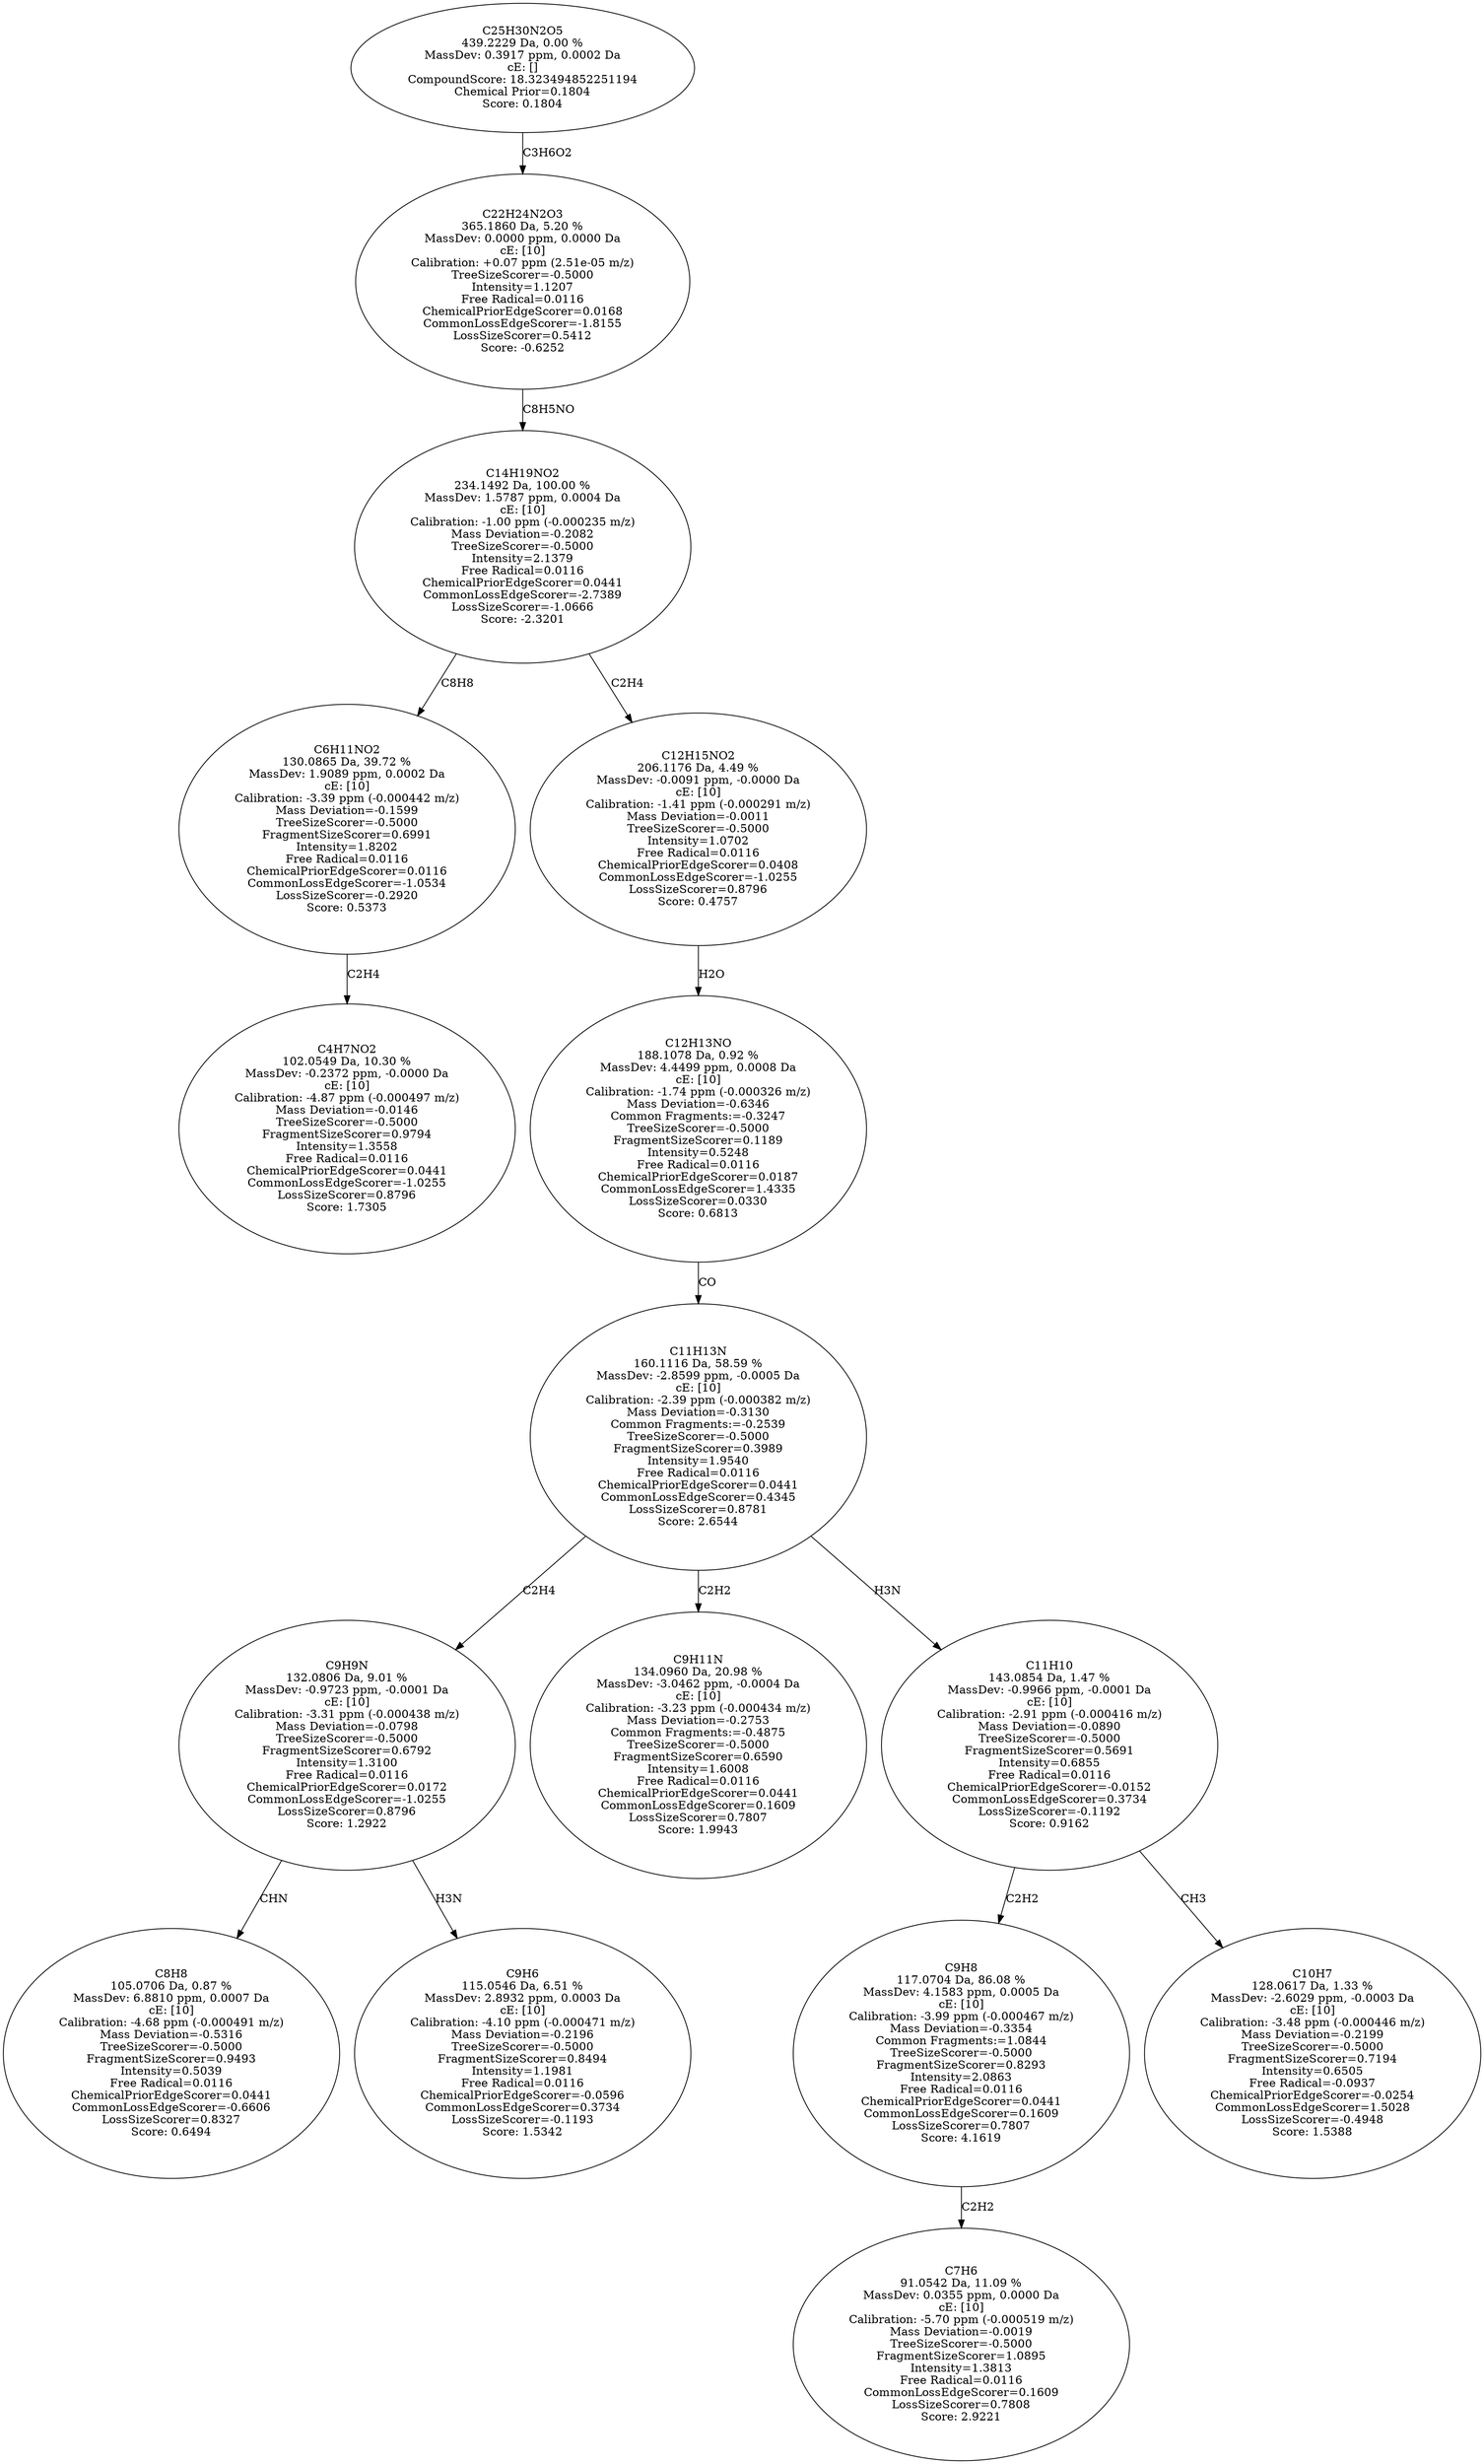 strict digraph {
v1 [label="C4H7NO2\n102.0549 Da, 10.30 %\nMassDev: -0.2372 ppm, -0.0000 Da\ncE: [10]\nCalibration: -4.87 ppm (-0.000497 m/z)\nMass Deviation=-0.0146\nTreeSizeScorer=-0.5000\nFragmentSizeScorer=0.9794\nIntensity=1.3558\nFree Radical=0.0116\nChemicalPriorEdgeScorer=0.0441\nCommonLossEdgeScorer=-1.0255\nLossSizeScorer=0.8796\nScore: 1.7305"];
v2 [label="C6H11NO2\n130.0865 Da, 39.72 %\nMassDev: 1.9089 ppm, 0.0002 Da\ncE: [10]\nCalibration: -3.39 ppm (-0.000442 m/z)\nMass Deviation=-0.1599\nTreeSizeScorer=-0.5000\nFragmentSizeScorer=0.6991\nIntensity=1.8202\nFree Radical=0.0116\nChemicalPriorEdgeScorer=0.0116\nCommonLossEdgeScorer=-1.0534\nLossSizeScorer=-0.2920\nScore: 0.5373"];
v3 [label="C8H8\n105.0706 Da, 0.87 %\nMassDev: 6.8810 ppm, 0.0007 Da\ncE: [10]\nCalibration: -4.68 ppm (-0.000491 m/z)\nMass Deviation=-0.5316\nTreeSizeScorer=-0.5000\nFragmentSizeScorer=0.9493\nIntensity=0.5039\nFree Radical=0.0116\nChemicalPriorEdgeScorer=0.0441\nCommonLossEdgeScorer=-0.6606\nLossSizeScorer=0.8327\nScore: 0.6494"];
v4 [label="C9H6\n115.0546 Da, 6.51 %\nMassDev: 2.8932 ppm, 0.0003 Da\ncE: [10]\nCalibration: -4.10 ppm (-0.000471 m/z)\nMass Deviation=-0.2196\nTreeSizeScorer=-0.5000\nFragmentSizeScorer=0.8494\nIntensity=1.1981\nFree Radical=0.0116\nChemicalPriorEdgeScorer=-0.0596\nCommonLossEdgeScorer=0.3734\nLossSizeScorer=-0.1193\nScore: 1.5342"];
v5 [label="C9H9N\n132.0806 Da, 9.01 %\nMassDev: -0.9723 ppm, -0.0001 Da\ncE: [10]\nCalibration: -3.31 ppm (-0.000438 m/z)\nMass Deviation=-0.0798\nTreeSizeScorer=-0.5000\nFragmentSizeScorer=0.6792\nIntensity=1.3100\nFree Radical=0.0116\nChemicalPriorEdgeScorer=0.0172\nCommonLossEdgeScorer=-1.0255\nLossSizeScorer=0.8796\nScore: 1.2922"];
v6 [label="C9H11N\n134.0960 Da, 20.98 %\nMassDev: -3.0462 ppm, -0.0004 Da\ncE: [10]\nCalibration: -3.23 ppm (-0.000434 m/z)\nMass Deviation=-0.2753\nCommon Fragments:=-0.4875\nTreeSizeScorer=-0.5000\nFragmentSizeScorer=0.6590\nIntensity=1.6008\nFree Radical=0.0116\nChemicalPriorEdgeScorer=0.0441\nCommonLossEdgeScorer=0.1609\nLossSizeScorer=0.7807\nScore: 1.9943"];
v7 [label="C7H6\n91.0542 Da, 11.09 %\nMassDev: 0.0355 ppm, 0.0000 Da\ncE: [10]\nCalibration: -5.70 ppm (-0.000519 m/z)\nMass Deviation=-0.0019\nTreeSizeScorer=-0.5000\nFragmentSizeScorer=1.0895\nIntensity=1.3813\nFree Radical=0.0116\nCommonLossEdgeScorer=0.1609\nLossSizeScorer=0.7808\nScore: 2.9221"];
v8 [label="C9H8\n117.0704 Da, 86.08 %\nMassDev: 4.1583 ppm, 0.0005 Da\ncE: [10]\nCalibration: -3.99 ppm (-0.000467 m/z)\nMass Deviation=-0.3354\nCommon Fragments:=1.0844\nTreeSizeScorer=-0.5000\nFragmentSizeScorer=0.8293\nIntensity=2.0863\nFree Radical=0.0116\nChemicalPriorEdgeScorer=0.0441\nCommonLossEdgeScorer=0.1609\nLossSizeScorer=0.7807\nScore: 4.1619"];
v9 [label="C10H7\n128.0617 Da, 1.33 %\nMassDev: -2.6029 ppm, -0.0003 Da\ncE: [10]\nCalibration: -3.48 ppm (-0.000446 m/z)\nMass Deviation=-0.2199\nTreeSizeScorer=-0.5000\nFragmentSizeScorer=0.7194\nIntensity=0.6505\nFree Radical=-0.0937\nChemicalPriorEdgeScorer=-0.0254\nCommonLossEdgeScorer=1.5028\nLossSizeScorer=-0.4948\nScore: 1.5388"];
v10 [label="C11H10\n143.0854 Da, 1.47 %\nMassDev: -0.9966 ppm, -0.0001 Da\ncE: [10]\nCalibration: -2.91 ppm (-0.000416 m/z)\nMass Deviation=-0.0890\nTreeSizeScorer=-0.5000\nFragmentSizeScorer=0.5691\nIntensity=0.6855\nFree Radical=0.0116\nChemicalPriorEdgeScorer=-0.0152\nCommonLossEdgeScorer=0.3734\nLossSizeScorer=-0.1192\nScore: 0.9162"];
v11 [label="C11H13N\n160.1116 Da, 58.59 %\nMassDev: -2.8599 ppm, -0.0005 Da\ncE: [10]\nCalibration: -2.39 ppm (-0.000382 m/z)\nMass Deviation=-0.3130\nCommon Fragments:=-0.2539\nTreeSizeScorer=-0.5000\nFragmentSizeScorer=0.3989\nIntensity=1.9540\nFree Radical=0.0116\nChemicalPriorEdgeScorer=0.0441\nCommonLossEdgeScorer=0.4345\nLossSizeScorer=0.8781\nScore: 2.6544"];
v12 [label="C12H13NO\n188.1078 Da, 0.92 %\nMassDev: 4.4499 ppm, 0.0008 Da\ncE: [10]\nCalibration: -1.74 ppm (-0.000326 m/z)\nMass Deviation=-0.6346\nCommon Fragments:=-0.3247\nTreeSizeScorer=-0.5000\nFragmentSizeScorer=0.1189\nIntensity=0.5248\nFree Radical=0.0116\nChemicalPriorEdgeScorer=0.0187\nCommonLossEdgeScorer=1.4335\nLossSizeScorer=0.0330\nScore: 0.6813"];
v13 [label="C12H15NO2\n206.1176 Da, 4.49 %\nMassDev: -0.0091 ppm, -0.0000 Da\ncE: [10]\nCalibration: -1.41 ppm (-0.000291 m/z)\nMass Deviation=-0.0011\nTreeSizeScorer=-0.5000\nIntensity=1.0702\nFree Radical=0.0116\nChemicalPriorEdgeScorer=0.0408\nCommonLossEdgeScorer=-1.0255\nLossSizeScorer=0.8796\nScore: 0.4757"];
v14 [label="C14H19NO2\n234.1492 Da, 100.00 %\nMassDev: 1.5787 ppm, 0.0004 Da\ncE: [10]\nCalibration: -1.00 ppm (-0.000235 m/z)\nMass Deviation=-0.2082\nTreeSizeScorer=-0.5000\nIntensity=2.1379\nFree Radical=0.0116\nChemicalPriorEdgeScorer=0.0441\nCommonLossEdgeScorer=-2.7389\nLossSizeScorer=-1.0666\nScore: -2.3201"];
v15 [label="C22H24N2O3\n365.1860 Da, 5.20 %\nMassDev: 0.0000 ppm, 0.0000 Da\ncE: [10]\nCalibration: +0.07 ppm (2.51e-05 m/z)\nTreeSizeScorer=-0.5000\nIntensity=1.1207\nFree Radical=0.0116\nChemicalPriorEdgeScorer=0.0168\nCommonLossEdgeScorer=-1.8155\nLossSizeScorer=0.5412\nScore: -0.6252"];
v16 [label="C25H30N2O5\n439.2229 Da, 0.00 %\nMassDev: 0.3917 ppm, 0.0002 Da\ncE: []\nCompoundScore: 18.323494852251194\nChemical Prior=0.1804\nScore: 0.1804"];
v2 -> v1 [label="C2H4"];
v14 -> v2 [label="C8H8"];
v5 -> v3 [label="CHN"];
v5 -> v4 [label="H3N"];
v11 -> v5 [label="C2H4"];
v11 -> v6 [label="C2H2"];
v8 -> v7 [label="C2H2"];
v10 -> v8 [label="C2H2"];
v10 -> v9 [label="CH3"];
v11 -> v10 [label="H3N"];
v12 -> v11 [label="CO"];
v13 -> v12 [label="H2O"];
v14 -> v13 [label="C2H4"];
v15 -> v14 [label="C8H5NO"];
v16 -> v15 [label="C3H6O2"];
}